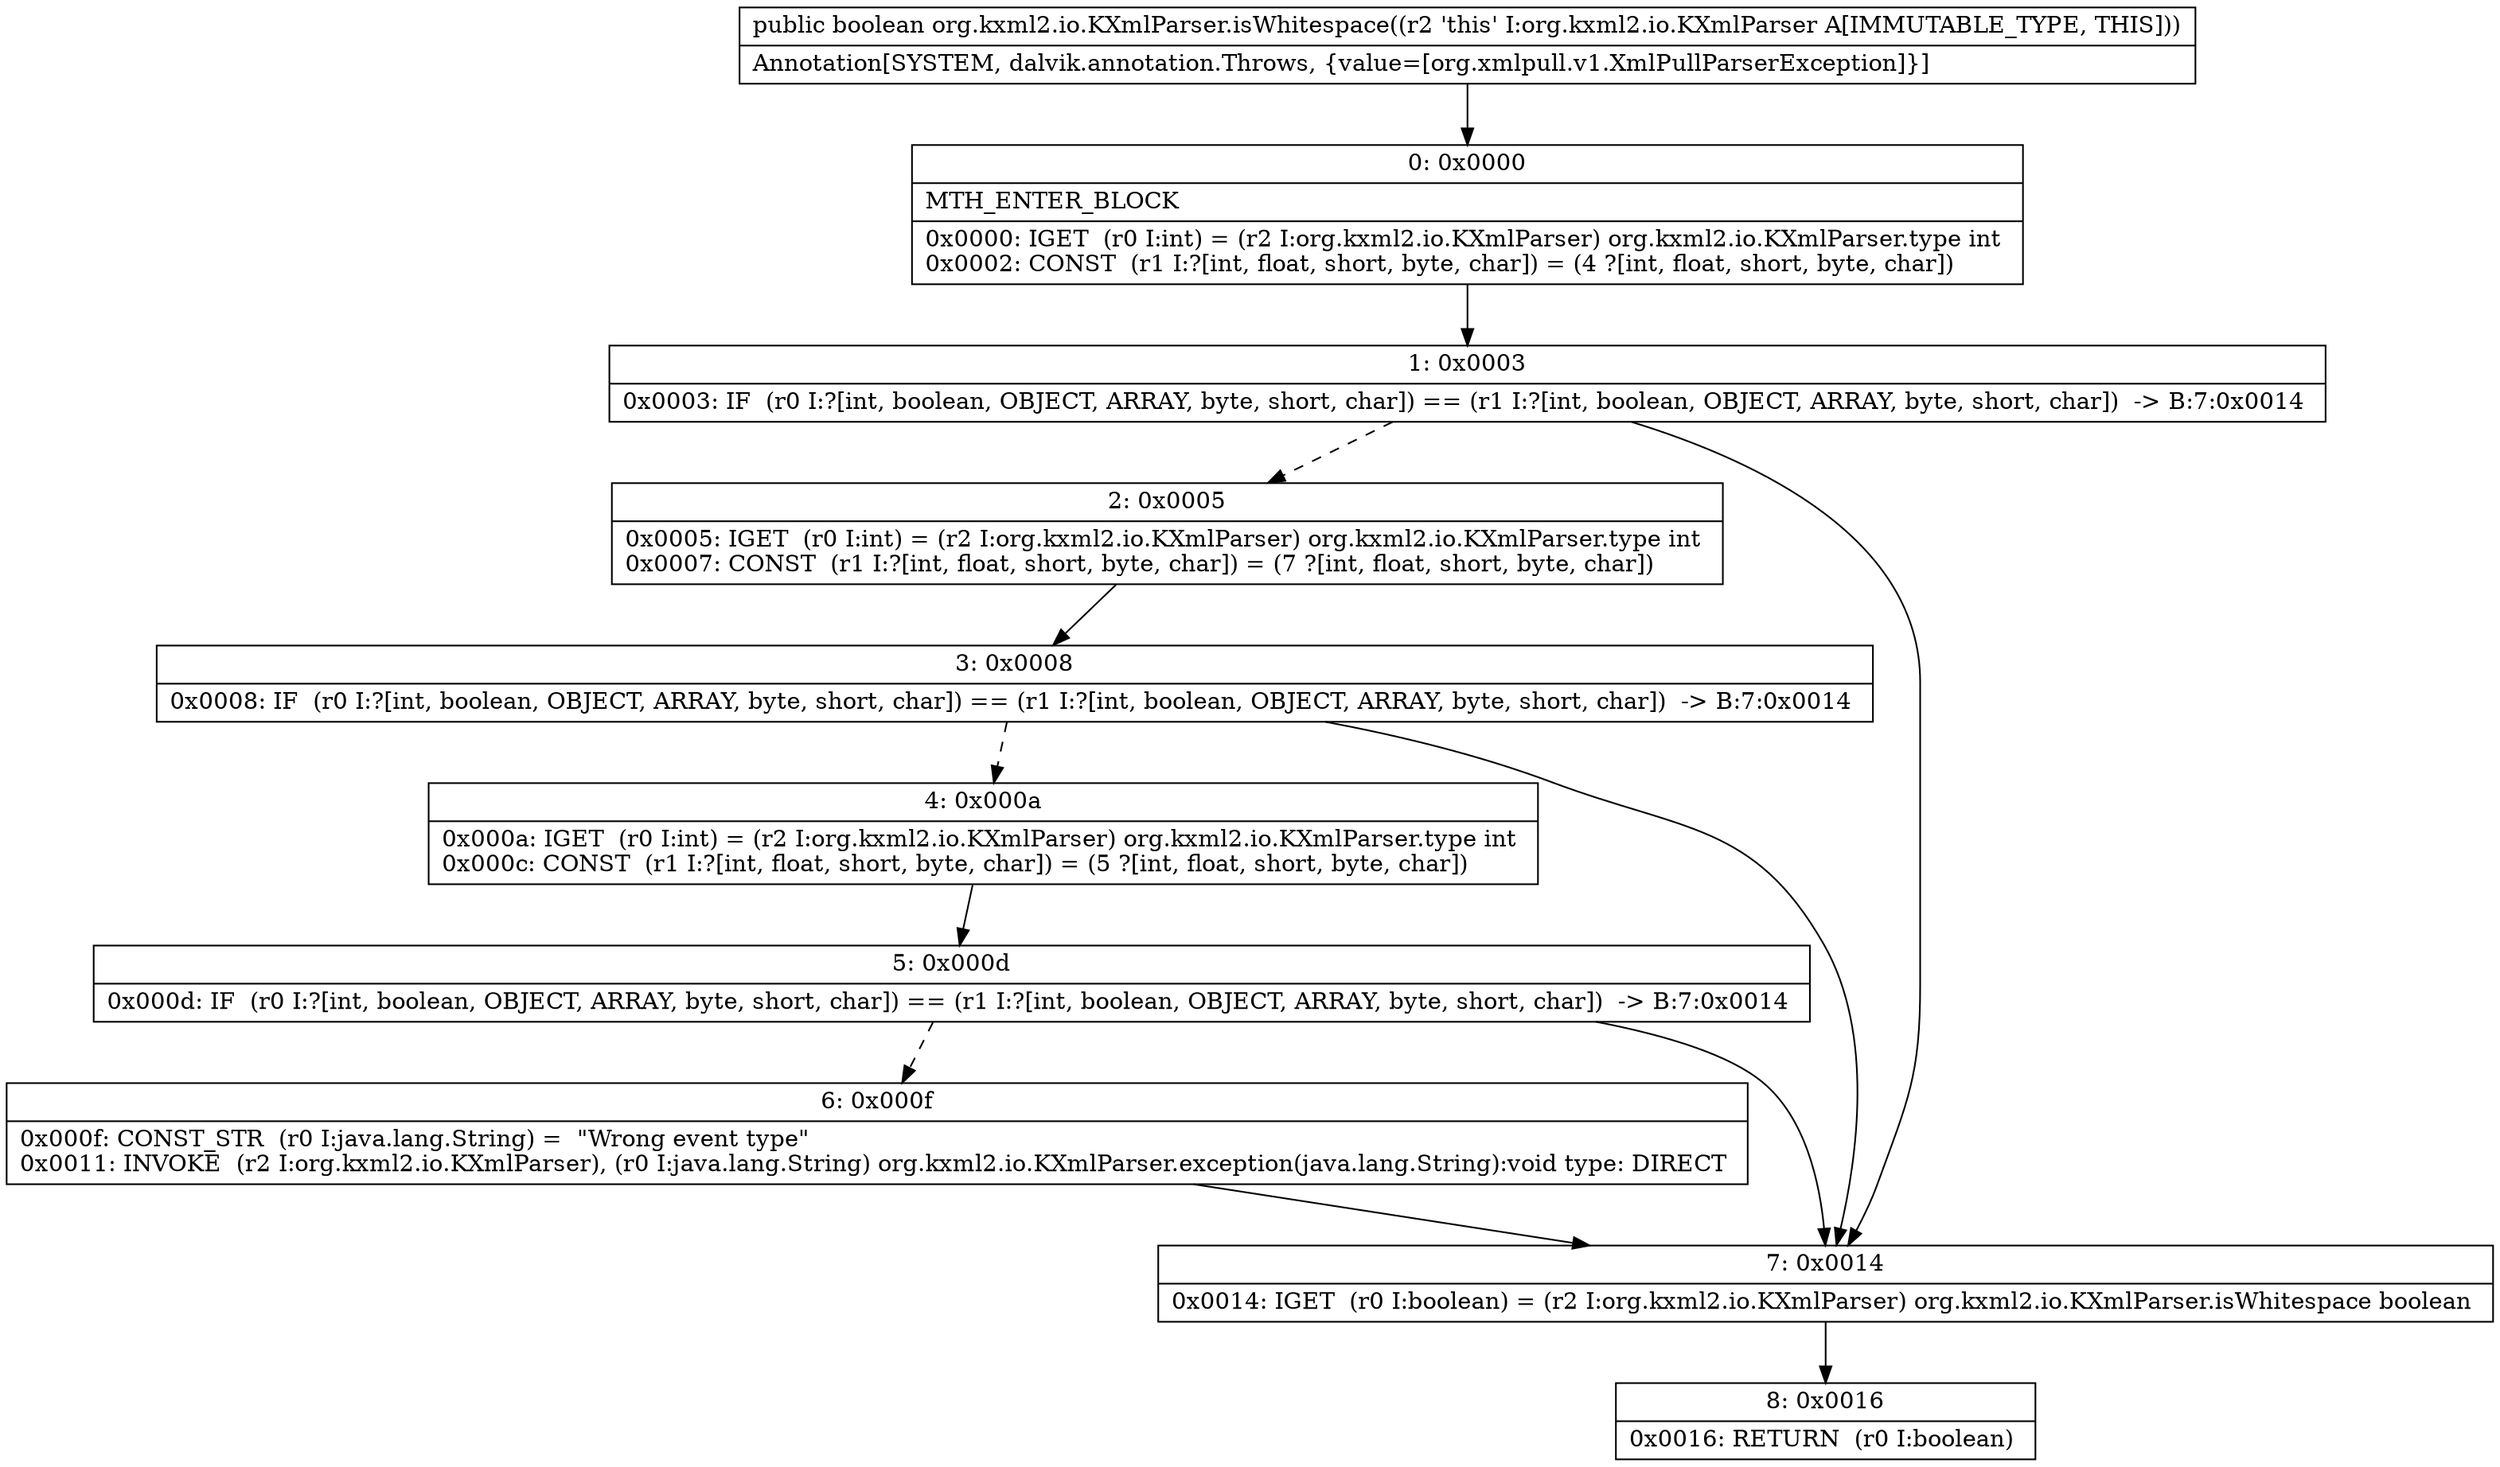 digraph "CFG fororg.kxml2.io.KXmlParser.isWhitespace()Z" {
Node_0 [shape=record,label="{0\:\ 0x0000|MTH_ENTER_BLOCK\l|0x0000: IGET  (r0 I:int) = (r2 I:org.kxml2.io.KXmlParser) org.kxml2.io.KXmlParser.type int \l0x0002: CONST  (r1 I:?[int, float, short, byte, char]) = (4 ?[int, float, short, byte, char]) \l}"];
Node_1 [shape=record,label="{1\:\ 0x0003|0x0003: IF  (r0 I:?[int, boolean, OBJECT, ARRAY, byte, short, char]) == (r1 I:?[int, boolean, OBJECT, ARRAY, byte, short, char])  \-\> B:7:0x0014 \l}"];
Node_2 [shape=record,label="{2\:\ 0x0005|0x0005: IGET  (r0 I:int) = (r2 I:org.kxml2.io.KXmlParser) org.kxml2.io.KXmlParser.type int \l0x0007: CONST  (r1 I:?[int, float, short, byte, char]) = (7 ?[int, float, short, byte, char]) \l}"];
Node_3 [shape=record,label="{3\:\ 0x0008|0x0008: IF  (r0 I:?[int, boolean, OBJECT, ARRAY, byte, short, char]) == (r1 I:?[int, boolean, OBJECT, ARRAY, byte, short, char])  \-\> B:7:0x0014 \l}"];
Node_4 [shape=record,label="{4\:\ 0x000a|0x000a: IGET  (r0 I:int) = (r2 I:org.kxml2.io.KXmlParser) org.kxml2.io.KXmlParser.type int \l0x000c: CONST  (r1 I:?[int, float, short, byte, char]) = (5 ?[int, float, short, byte, char]) \l}"];
Node_5 [shape=record,label="{5\:\ 0x000d|0x000d: IF  (r0 I:?[int, boolean, OBJECT, ARRAY, byte, short, char]) == (r1 I:?[int, boolean, OBJECT, ARRAY, byte, short, char])  \-\> B:7:0x0014 \l}"];
Node_6 [shape=record,label="{6\:\ 0x000f|0x000f: CONST_STR  (r0 I:java.lang.String) =  \"Wrong event type\" \l0x0011: INVOKE  (r2 I:org.kxml2.io.KXmlParser), (r0 I:java.lang.String) org.kxml2.io.KXmlParser.exception(java.lang.String):void type: DIRECT \l}"];
Node_7 [shape=record,label="{7\:\ 0x0014|0x0014: IGET  (r0 I:boolean) = (r2 I:org.kxml2.io.KXmlParser) org.kxml2.io.KXmlParser.isWhitespace boolean \l}"];
Node_8 [shape=record,label="{8\:\ 0x0016|0x0016: RETURN  (r0 I:boolean) \l}"];
MethodNode[shape=record,label="{public boolean org.kxml2.io.KXmlParser.isWhitespace((r2 'this' I:org.kxml2.io.KXmlParser A[IMMUTABLE_TYPE, THIS]))  | Annotation[SYSTEM, dalvik.annotation.Throws, \{value=[org.xmlpull.v1.XmlPullParserException]\}]\l}"];
MethodNode -> Node_0;
Node_0 -> Node_1;
Node_1 -> Node_2[style=dashed];
Node_1 -> Node_7;
Node_2 -> Node_3;
Node_3 -> Node_4[style=dashed];
Node_3 -> Node_7;
Node_4 -> Node_5;
Node_5 -> Node_6[style=dashed];
Node_5 -> Node_7;
Node_6 -> Node_7;
Node_7 -> Node_8;
}


